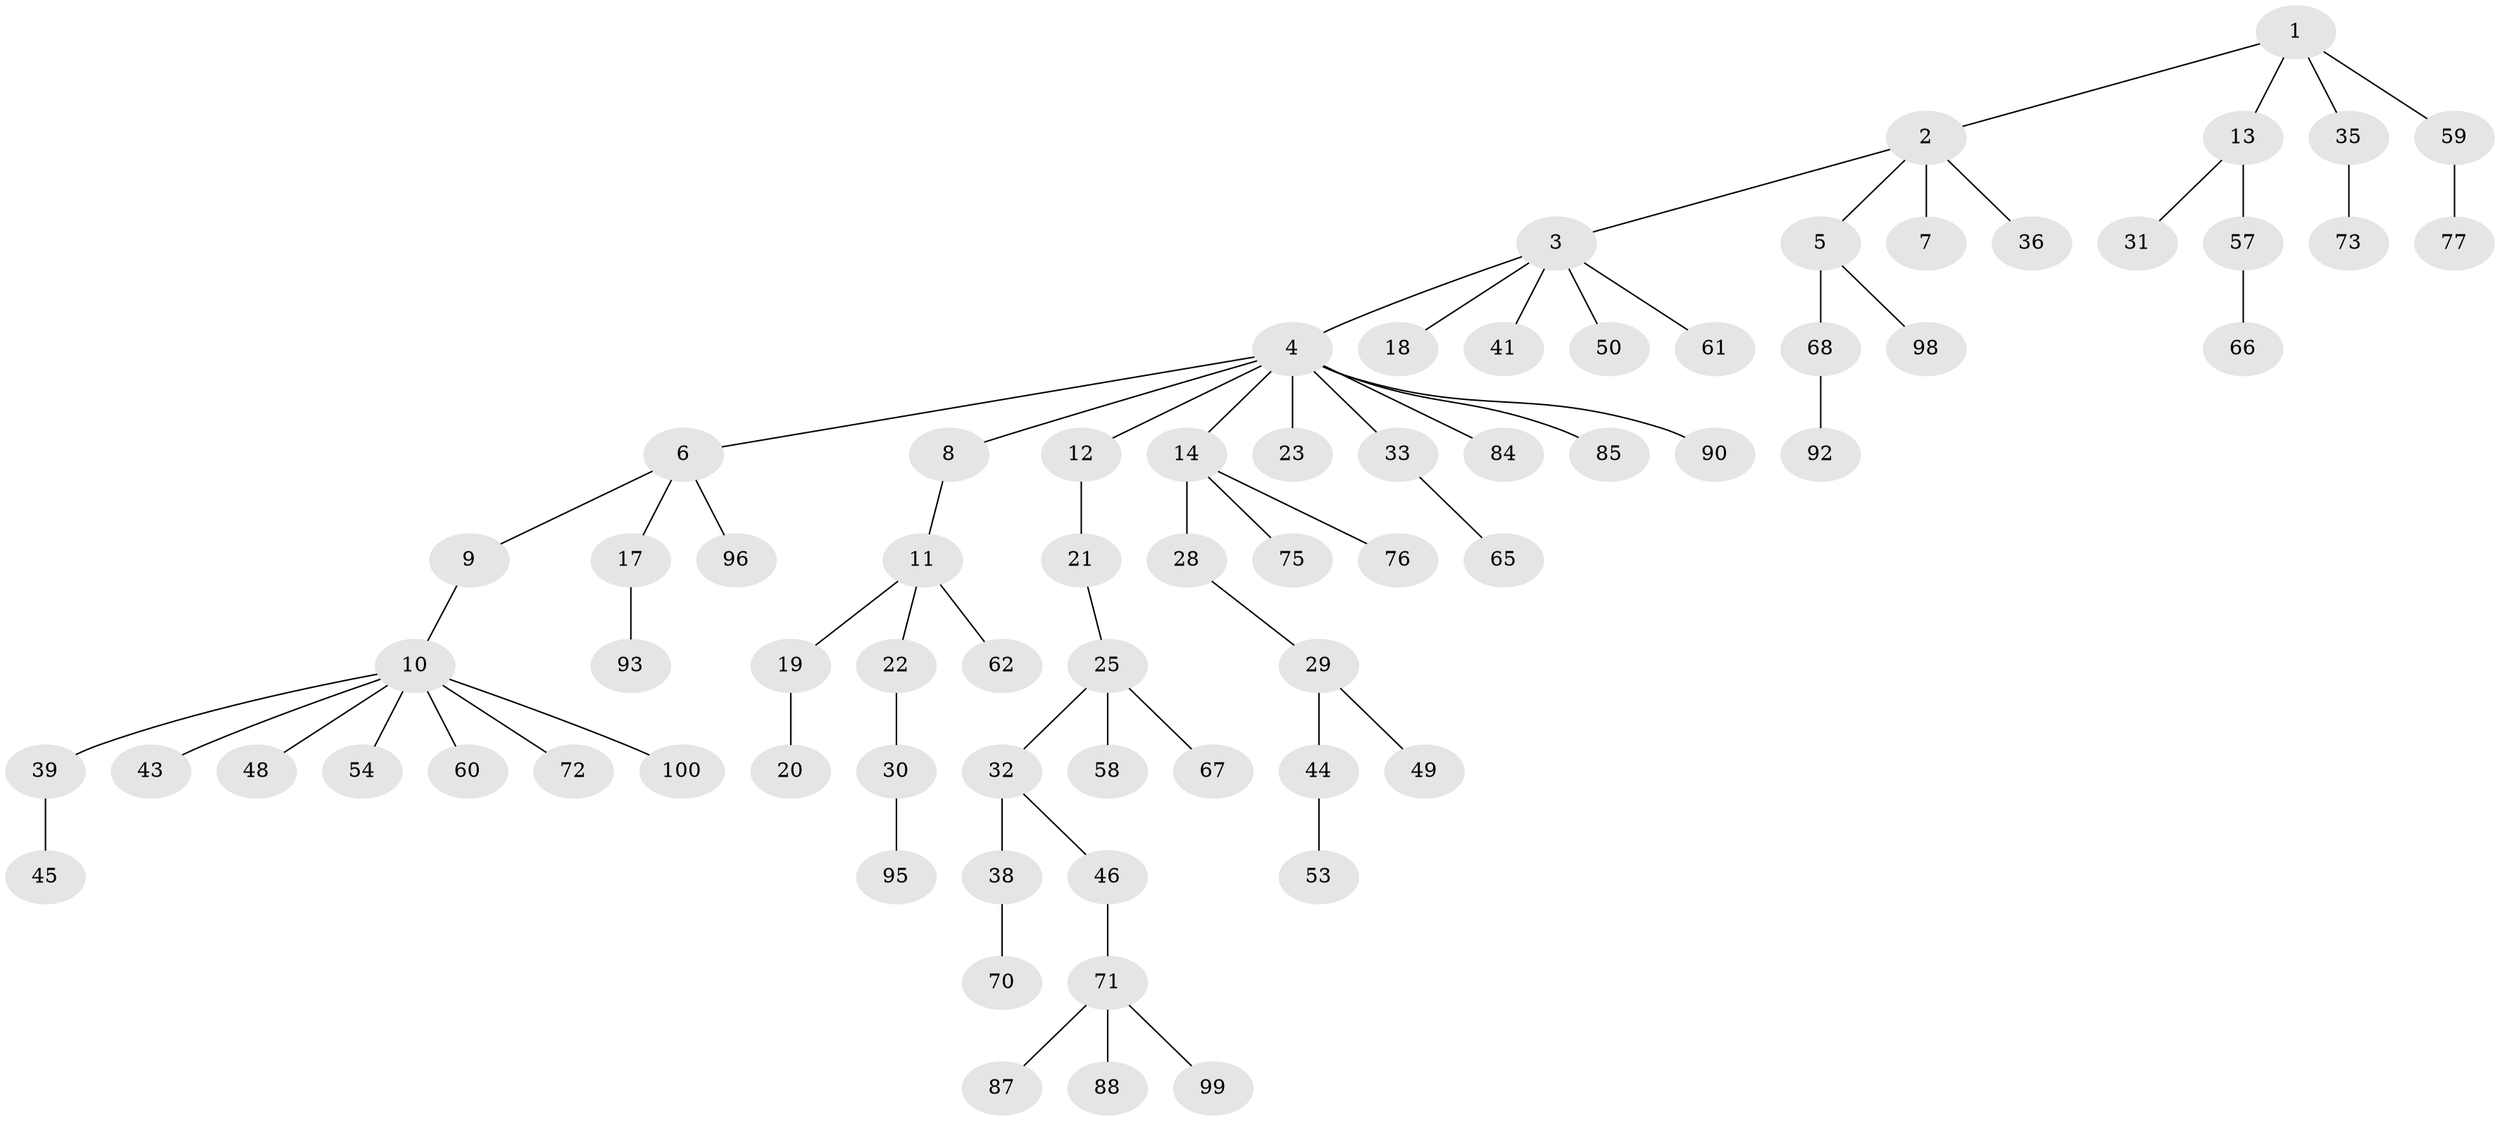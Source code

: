 // original degree distribution, {4: 0.08, 5: 0.05, 3: 0.11, 10: 0.01, 1: 0.52, 2: 0.23}
// Generated by graph-tools (version 1.1) at 2025/38/02/21/25 10:38:55]
// undirected, 71 vertices, 70 edges
graph export_dot {
graph [start="1"]
  node [color=gray90,style=filled];
  1 [super="+16"];
  2;
  3 [super="+15"];
  4 [super="+24"];
  5 [super="+78"];
  6 [super="+89"];
  7;
  8 [super="+27"];
  9 [super="+64"];
  10 [super="+34"];
  11 [super="+40"];
  12;
  13 [super="+37"];
  14 [super="+74"];
  17 [super="+47"];
  18;
  19;
  20;
  21 [super="+56"];
  22 [super="+79"];
  23;
  25 [super="+26"];
  28;
  29 [super="+69"];
  30 [super="+83"];
  31 [super="+91"];
  32;
  33 [super="+51"];
  35 [super="+63"];
  36;
  38 [super="+82"];
  39 [super="+42"];
  41;
  43;
  44;
  45 [super="+52"];
  46 [super="+55"];
  48;
  49;
  50;
  53 [super="+94"];
  54;
  57;
  58 [super="+97"];
  59;
  60;
  61;
  62;
  65;
  66;
  67;
  68 [super="+81"];
  70;
  71 [super="+86"];
  72;
  73;
  75;
  76;
  77 [super="+80"];
  84;
  85;
  87;
  88;
  90;
  92;
  93;
  95;
  96;
  98;
  99;
  100;
  1 -- 2;
  1 -- 13;
  1 -- 35;
  1 -- 59;
  2 -- 3;
  2 -- 5;
  2 -- 7;
  2 -- 36;
  3 -- 4;
  3 -- 18;
  3 -- 50;
  3 -- 41;
  3 -- 61;
  4 -- 6;
  4 -- 8;
  4 -- 12;
  4 -- 14;
  4 -- 23;
  4 -- 33;
  4 -- 85;
  4 -- 90;
  4 -- 84;
  5 -- 68;
  5 -- 98;
  6 -- 9;
  6 -- 17;
  6 -- 96;
  8 -- 11;
  9 -- 10;
  10 -- 54;
  10 -- 72;
  10 -- 100;
  10 -- 48;
  10 -- 39;
  10 -- 43;
  10 -- 60;
  11 -- 19;
  11 -- 22;
  11 -- 62;
  12 -- 21;
  13 -- 31;
  13 -- 57;
  14 -- 28;
  14 -- 76;
  14 -- 75;
  17 -- 93;
  19 -- 20;
  21 -- 25;
  22 -- 30;
  25 -- 32;
  25 -- 58;
  25 -- 67;
  28 -- 29;
  29 -- 44;
  29 -- 49;
  30 -- 95;
  32 -- 38;
  32 -- 46;
  33 -- 65;
  35 -- 73;
  38 -- 70;
  39 -- 45;
  44 -- 53;
  46 -- 71;
  57 -- 66;
  59 -- 77;
  68 -- 92;
  71 -- 87;
  71 -- 99;
  71 -- 88;
}
